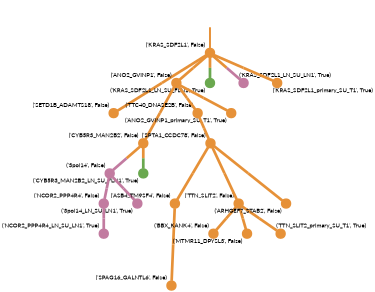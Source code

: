 strict digraph  {
graph[splines=false]; nodesep=0.7; rankdir=TB; ranksep=0.6; forcelabels=true; dpi=600; size=2.5;
0 [color="#e69138ff", fillcolor="#e69138ff", fixedsize=true, fontname=Lato, fontsize="12pt", height="0.25", label="", penwidth=3, shape=circle, style=filled, xlabel="('KRAS_SDF2L1', False)"];
2 [color="#e69138ff", fillcolor="#e69138ff", fixedsize=true, fontname=Lato, fontsize="12pt", height="0.25", label="", penwidth=3, shape=circle, style=filled, xlabel="('SETD1B_ADAMTS18', False)"];
12 [color="#e69138ff", fillcolor="#e69138ff", fixedsize=true, fontname=Lato, fontsize="12pt", height="0.25", label="", penwidth=3, shape=circle, style=filled, xlabel="('ANO2_GVINP1', False)"];
14 [color="#6aa84fff", fillcolor="#6aa84fff", fixedsize=true, fontname=Lato, fontsize="12pt", height="0.25", label="", penwidth=3, shape=circle, style=filled, xlabel="('KRAS_SDF2L1_LN_SU_FLN1', True)"];
16 [color="#c27ba0ff", fillcolor="#c27ba0ff", fixedsize=true, fontname=Lato, fontsize="12pt", height="0.25", label="", penwidth=3, shape=circle, style=filled, xlabel="('KRAS_SDF2L1_LN_SU_LN1', True)"];
19 [color="#e69138ff", fillcolor="#e69138ff", fixedsize=true, fontname=Lato, fontsize="12pt", height="0.25", label="", penwidth=3, shape=circle, style=filled, xlabel="('KRAS_SDF2L1_primary_SU_T1', True)"];
3 [color="#e69138ff", fillcolor="#e69138ff", fixedsize=true, fontname=Lato, fontsize="12pt", height="0.25", label="", penwidth=3, shape=circle, style=filled, xlabel="('CYB5R3_MAN2B2', False)"];
13 [color="#c27ba0ff", fillcolor="#c27ba0ff", fixedsize=true, fontname=Lato, fontsize="12pt", height="0.25", label="", penwidth=3, shape=circle, style=filled, xlabel="('3pol14', False)"];
15 [color="#6aa84fff", fillcolor="#6aa84fff", fixedsize=true, fontname=Lato, fontsize="12pt", height="0.25", label="", penwidth=3, shape=circle, style=filled, xlabel="('CYB5R3_MAN2B2_LN_SU_FLN1', True)"];
4 [color="#e69138ff", fillcolor="#e69138ff", fixedsize=true, fontname=Lato, fontsize="12pt", height="0.25", label="", penwidth=3, shape=circle, style=filled, xlabel="('ASB4_TM9SF4', False)"];
1 [color="#e69138ff", fillcolor="#e69138ff", fixedsize=true, fontname=Lato, fontsize="12pt", height="0.25", label="", penwidth=3, shape=circle, style=filled, xlabel="('SPAG16_GALNTL6', False)"];
6 [color="#e69138ff", fillcolor="#e69138ff", fixedsize=true, fontname=Lato, fontsize="12pt", height="0.25", label="", penwidth=3, shape=circle, style=filled, xlabel="('TTN_SLIT2', False)"];
9 [color="#e69138ff", fillcolor="#e69138ff", fixedsize=true, fontname=Lato, fontsize="12pt", height="0.25", label="", penwidth=3, shape=circle, style=filled, xlabel="('BBX_KANK4', False)"];
11 [color="#e69138ff", fillcolor="#e69138ff", fixedsize=true, fontname=Lato, fontsize="12pt", height="0.25", label="", penwidth=3, shape=circle, style=filled, xlabel="('MTMR11_DPYSL3', False)"];
20 [color="#e69138ff", fillcolor="#e69138ff", fixedsize=true, fontname=Lato, fontsize="12pt", height="0.25", label="", penwidth=3, shape=circle, style=filled, xlabel="('TTN_SLIT2_primary_SU_T1', True)"];
7 [color="#c27ba0ff", fillcolor="#c27ba0ff", fixedsize=true, fontname=Lato, fontsize="12pt", height="0.25", label="", penwidth=3, shape=circle, style=filled, xlabel="('NCOR2_PPP4R4', False)"];
18 [color="#c27ba0ff", fillcolor="#c27ba0ff", fixedsize=true, fontname=Lato, fontsize="12pt", height="0.25", label="", penwidth=3, shape=circle, style=filled, xlabel="('NCOR2_PPP4R4_LN_SU_LN1', True)"];
8 [color="#e69138ff", fillcolor="#e69138ff", fixedsize=true, fontname=Lato, fontsize="12pt", height="0.25", label="", penwidth=3, shape=circle, style=filled, xlabel="('TTC40_DNASE2B', False)"];
10 [color="#e69138ff", fillcolor="#e69138ff", fixedsize=true, fontname=Lato, fontsize="12pt", height="0.25", label="", penwidth=3, shape=circle, style=filled, xlabel="('SPTA1_CCDC78', False)"];
5 [color="#e69138ff", fillcolor="#e69138ff", fixedsize=true, fontname=Lato, fontsize="12pt", height="0.25", label="", penwidth=3, shape=circle, style=filled, xlabel="('ARHGEF7_STAB2', False)"];
21 [color="#e69138ff", fillcolor="#e69138ff", fixedsize=true, fontname=Lato, fontsize="12pt", height="0.25", label="", penwidth=3, shape=circle, style=filled, xlabel="('ANO2_GVINP1_primary_SU_T1', True)"];
17 [color="#c27ba0ff", fillcolor="#c27ba0ff", fixedsize=true, fontname=Lato, fontsize="12pt", height="0.25", label="", penwidth=3, shape=circle, style=filled, xlabel="('3pol14_LN_SU_LN1', True)"];
normal [label="", penwidth=3, style=invis, xlabel="('KRAS_SDF2L1', False)"];
0 -> 2  [arrowsize=0, color="#e69138ff;0.5:#e69138ff", minlen="2.9000000953674316", penwidth="5.5", style=solid];
0 -> 12  [arrowsize=0, color="#e69138ff;0.5:#e69138ff", minlen="1.5", penwidth="5.5", style=solid];
0 -> 14  [arrowsize=0, color="#e69138ff;0.5:#6aa84fff", minlen="1.25", penwidth="5.5", style=solid];
0 -> 16  [arrowsize=0, color="#e69138ff;0.5:#c27ba0ff", minlen="1.25", penwidth="5.5", style=solid];
0 -> 19  [arrowsize=0, color="#e69138ff;0.5:#e69138ff", minlen="1.25", penwidth="5.5", style=solid];
12 -> 3  [arrowsize=0, color="#e69138ff;0.5:#e69138ff", minlen="2.9000000953674316", penwidth="5.5", style=solid];
12 -> 8  [arrowsize=0, color="#e69138ff;0.5:#e69138ff", minlen="1.7000000476837158", penwidth="5.5", style=solid];
12 -> 21  [arrowsize=0, color="#e69138ff;0.5:#e69138ff", minlen="1.25", penwidth="5.5", style=solid];
3 -> 13  [arrowsize=0, color="#e69138ff;0.5:#c27ba0ff", minlen="1.25", penwidth="5.5", style=solid];
3 -> 15  [arrowsize=0, color="#e69138ff;0.5:#6aa84fff", minlen="1.25", penwidth="5.5", style=solid];
13 -> 7  [arrowsize=0, color="#c27ba0ff;0.5:#c27ba0ff", minlen="1.9000000953674316", penwidth="5.5", style=solid];
13 -> 17  [arrowsize=0, color="#c27ba0ff;0.5:#c27ba0ff", minlen="1.25", penwidth="5.5", style=solid];
4 -> 1  [arrowsize=0, color="#e69138ff;0.5:#e69138ff", minlen="3.0", penwidth="5.5", style=solid];
6 -> 9  [arrowsize=0, color="#e69138ff;0.5:#e69138ff", minlen="1.7000000476837158", penwidth="5.5", style=solid];
6 -> 11  [arrowsize=0, color="#e69138ff;0.5:#e69138ff", minlen="1.5", penwidth="5.5", style=solid];
6 -> 20  [arrowsize=0, color="#e69138ff;0.5:#e69138ff", minlen="1.25", penwidth="5.5", style=solid];
7 -> 18  [arrowsize=0, color="#c27ba0ff;0.5:#c27ba0ff", minlen="1.25", penwidth="5.5", style=solid];
8 -> 10  [arrowsize=0, color="#e69138ff;0.5:#e69138ff", minlen="1.600000023841858", penwidth="5.5", style=solid];
10 -> 4  [arrowsize=0, color="#e69138ff;0.5:#e69138ff", minlen="2.5999999046325684", penwidth="5.5", style=solid];
10 -> 5  [arrowsize=0, color="#e69138ff;0.5:#e69138ff", minlen="2.3000001907348633", penwidth="5.5", style=solid];
10 -> 6  [arrowsize=0, color="#e69138ff;0.5:#e69138ff", minlen="2.0999999046325684", penwidth="5.5", style=solid];
normal -> 0  [arrowsize=0, color="#e69138ff", label="", penwidth=4, style=solid];
}
